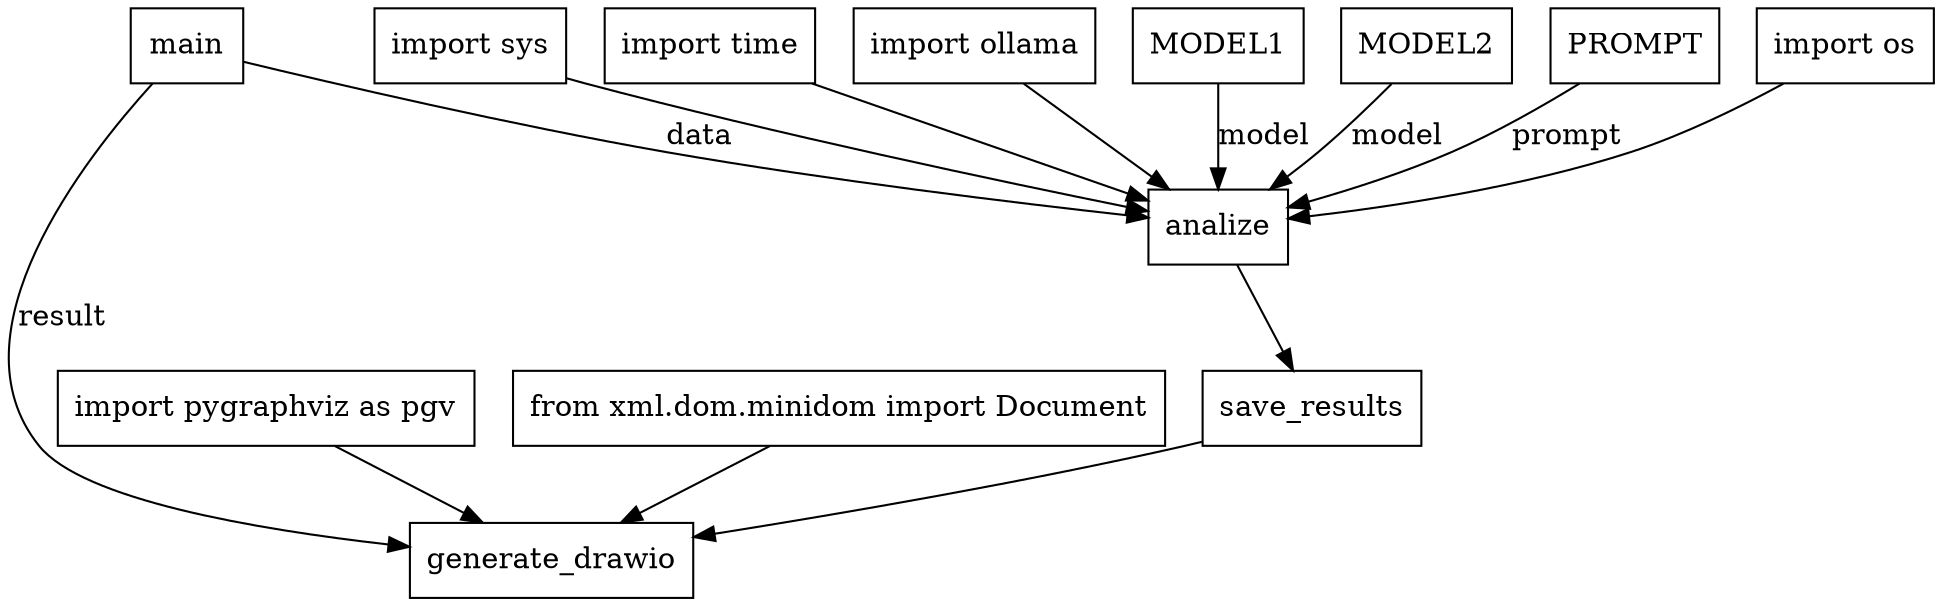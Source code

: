 digraph {
node[shape=box];

"import os" -> "analize";
"import sys" -> "analize";
"import time" -> "analize";
"import ollama" -> "analize";
"import pygraphviz as pgv" -> "generate_drawio";
"from xml.dom.minidom import Document" -> "generate_drawio";

"MODEL1" -> "analize" [label="model"];
"MODEL2" -> "analize" [label="model"];

"PROMPT" -> "analize" [label="prompt"];

"analize" -> "save_results";
"save_results" -> "generate_drawio";

"main" -> "analize" [label="data"];
"main" -> "generate_drawio" [label="result"];
}
